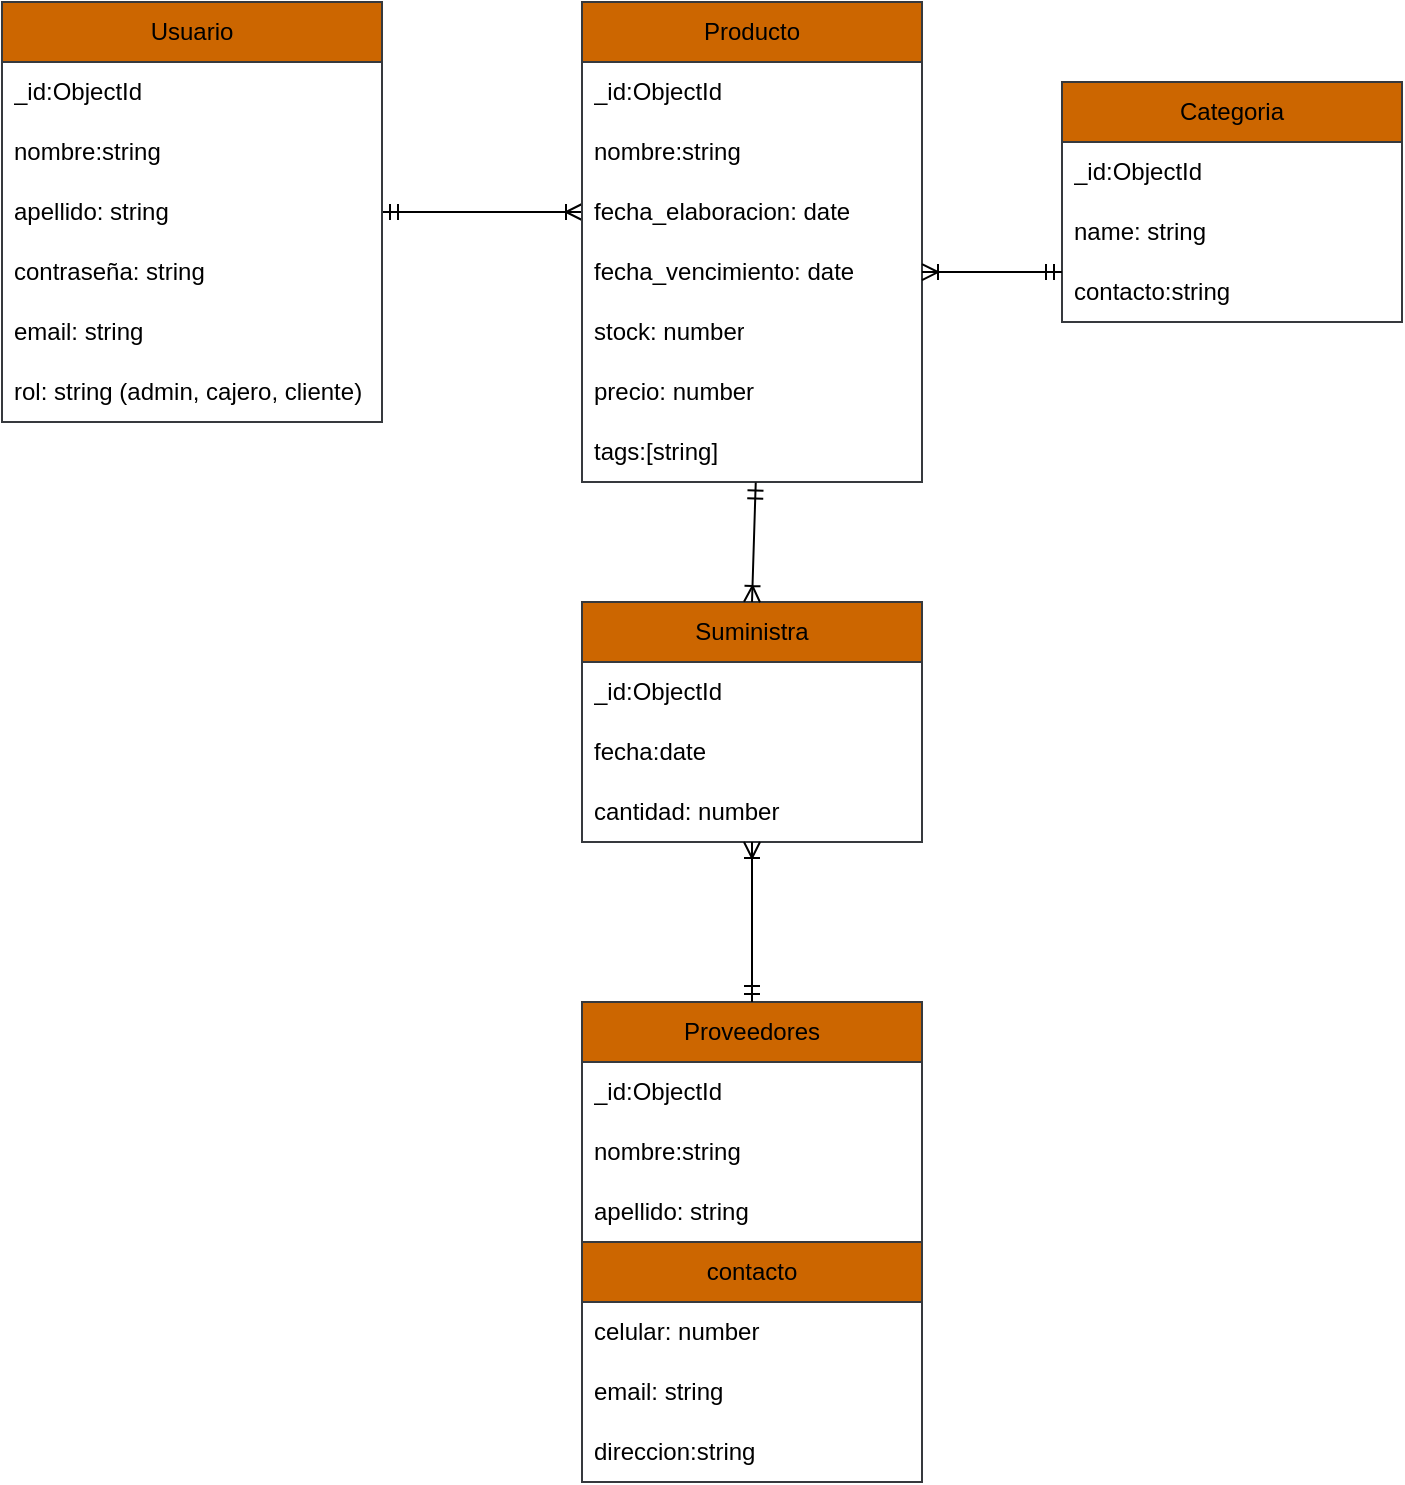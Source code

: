 <mxfile>
    <diagram name="Página-1" id="myOj7--uxku3YDa_1o3H">
        <mxGraphModel dx="886" dy="473" grid="1" gridSize="10" guides="1" tooltips="1" connect="1" arrows="1" fold="1" page="1" pageScale="1" pageWidth="1200" pageHeight="1600" math="0" shadow="0">
            <root>
                <mxCell id="0"/>
                <mxCell id="1" parent="0"/>
                <mxCell id="5eGcqjzckgf_CJeMLG9v-30" style="edgeStyle=orthogonalEdgeStyle;rounded=0;orthogonalLoop=1;jettySize=auto;html=1;entryX=0;entryY=0.5;entryDx=0;entryDy=0;endArrow=ERoneToMany;endFill=0;startArrow=ERmandOne;startFill=0;" parent="1" source="5eGcqjzckgf_CJeMLG9v-1" target="5eGcqjzckgf_CJeMLG9v-11" edge="1">
                    <mxGeometry relative="1" as="geometry"/>
                </mxCell>
                <mxCell id="5eGcqjzckgf_CJeMLG9v-1" value="Usuario" style="swimlane;fontStyle=0;childLayout=stackLayout;horizontal=1;startSize=30;horizontalStack=0;resizeParent=1;resizeParentMax=0;resizeLast=0;collapsible=1;marginBottom=0;whiteSpace=wrap;html=1;fillColor=#CC6600;strokeColor=#36393d;" parent="1" vertex="1">
                    <mxGeometry x="150" y="440" width="190" height="210" as="geometry"/>
                </mxCell>
                <mxCell id="5eGcqjzckgf_CJeMLG9v-2" value="_id:ObjectId" style="text;strokeColor=none;fillColor=none;align=left;verticalAlign=middle;spacingLeft=4;spacingRight=4;overflow=hidden;points=[[0,0.5],[1,0.5]];portConstraint=eastwest;rotatable=0;whiteSpace=wrap;html=1;" parent="5eGcqjzckgf_CJeMLG9v-1" vertex="1">
                    <mxGeometry y="30" width="190" height="30" as="geometry"/>
                </mxCell>
                <mxCell id="5eGcqjzckgf_CJeMLG9v-3" value="nombre:string" style="text;strokeColor=none;fillColor=none;align=left;verticalAlign=middle;spacingLeft=4;spacingRight=4;overflow=hidden;points=[[0,0.5],[1,0.5]];portConstraint=eastwest;rotatable=0;whiteSpace=wrap;html=1;" parent="5eGcqjzckgf_CJeMLG9v-1" vertex="1">
                    <mxGeometry y="60" width="190" height="30" as="geometry"/>
                </mxCell>
                <mxCell id="5eGcqjzckgf_CJeMLG9v-4" value="apellido: string" style="text;strokeColor=none;fillColor=none;align=left;verticalAlign=middle;spacingLeft=4;spacingRight=4;overflow=hidden;points=[[0,0.5],[1,0.5]];portConstraint=eastwest;rotatable=0;whiteSpace=wrap;html=1;" parent="5eGcqjzckgf_CJeMLG9v-1" vertex="1">
                    <mxGeometry y="90" width="190" height="30" as="geometry"/>
                </mxCell>
                <mxCell id="5eGcqjzckgf_CJeMLG9v-5" value="contraseña: string" style="text;strokeColor=none;fillColor=none;align=left;verticalAlign=middle;spacingLeft=4;spacingRight=4;overflow=hidden;points=[[0,0.5],[1,0.5]];portConstraint=eastwest;rotatable=0;whiteSpace=wrap;html=1;" parent="5eGcqjzckgf_CJeMLG9v-1" vertex="1">
                    <mxGeometry y="120" width="190" height="30" as="geometry"/>
                </mxCell>
                <mxCell id="5eGcqjzckgf_CJeMLG9v-6" value="email: string" style="text;strokeColor=none;fillColor=none;align=left;verticalAlign=middle;spacingLeft=4;spacingRight=4;overflow=hidden;points=[[0,0.5],[1,0.5]];portConstraint=eastwest;rotatable=0;whiteSpace=wrap;html=1;" parent="5eGcqjzckgf_CJeMLG9v-1" vertex="1">
                    <mxGeometry y="150" width="190" height="30" as="geometry"/>
                </mxCell>
                <mxCell id="5eGcqjzckgf_CJeMLG9v-7" value="rol: string (admin, cajero, cliente)" style="text;strokeColor=none;fillColor=none;align=left;verticalAlign=middle;spacingLeft=4;spacingRight=4;overflow=hidden;points=[[0,0.5],[1,0.5]];portConstraint=eastwest;rotatable=0;whiteSpace=wrap;html=1;" parent="5eGcqjzckgf_CJeMLG9v-1" vertex="1">
                    <mxGeometry y="180" width="190" height="30" as="geometry"/>
                </mxCell>
                <mxCell id="5eGcqjzckgf_CJeMLG9v-8" value="Producto" style="swimlane;fontStyle=0;childLayout=stackLayout;horizontal=1;startSize=30;horizontalStack=0;resizeParent=1;resizeParentMax=0;resizeLast=0;collapsible=1;marginBottom=0;whiteSpace=wrap;html=1;fillColor=#CC6600;strokeColor=#36393d;" parent="1" vertex="1">
                    <mxGeometry x="440" y="440" width="170" height="240" as="geometry"/>
                </mxCell>
                <mxCell id="5eGcqjzckgf_CJeMLG9v-9" value="_id:ObjectId" style="text;strokeColor=none;fillColor=none;align=left;verticalAlign=middle;spacingLeft=4;spacingRight=4;overflow=hidden;points=[[0,0.5],[1,0.5]];portConstraint=eastwest;rotatable=0;whiteSpace=wrap;html=1;" parent="5eGcqjzckgf_CJeMLG9v-8" vertex="1">
                    <mxGeometry y="30" width="170" height="30" as="geometry"/>
                </mxCell>
                <mxCell id="5eGcqjzckgf_CJeMLG9v-10" value="nombre:string" style="text;strokeColor=none;fillColor=none;align=left;verticalAlign=middle;spacingLeft=4;spacingRight=4;overflow=hidden;points=[[0,0.5],[1,0.5]];portConstraint=eastwest;rotatable=0;whiteSpace=wrap;html=1;" parent="5eGcqjzckgf_CJeMLG9v-8" vertex="1">
                    <mxGeometry y="60" width="170" height="30" as="geometry"/>
                </mxCell>
                <mxCell id="5eGcqjzckgf_CJeMLG9v-11" value="fecha_elaboracion: date" style="text;strokeColor=none;fillColor=none;align=left;verticalAlign=middle;spacingLeft=4;spacingRight=4;overflow=hidden;points=[[0,0.5],[1,0.5]];portConstraint=eastwest;rotatable=0;whiteSpace=wrap;html=1;" parent="5eGcqjzckgf_CJeMLG9v-8" vertex="1">
                    <mxGeometry y="90" width="170" height="30" as="geometry"/>
                </mxCell>
                <mxCell id="5eGcqjzckgf_CJeMLG9v-12" value="fecha_vencimiento: date" style="text;strokeColor=none;fillColor=none;align=left;verticalAlign=middle;spacingLeft=4;spacingRight=4;overflow=hidden;points=[[0,0.5],[1,0.5]];portConstraint=eastwest;rotatable=0;whiteSpace=wrap;html=1;" parent="5eGcqjzckgf_CJeMLG9v-8" vertex="1">
                    <mxGeometry y="120" width="170" height="30" as="geometry"/>
                </mxCell>
                <mxCell id="5eGcqjzckgf_CJeMLG9v-13" value="stock: number" style="text;strokeColor=none;fillColor=none;align=left;verticalAlign=middle;spacingLeft=4;spacingRight=4;overflow=hidden;points=[[0,0.5],[1,0.5]];portConstraint=eastwest;rotatable=0;whiteSpace=wrap;html=1;" parent="5eGcqjzckgf_CJeMLG9v-8" vertex="1">
                    <mxGeometry y="150" width="170" height="30" as="geometry"/>
                </mxCell>
                <mxCell id="5eGcqjzckgf_CJeMLG9v-14" value="precio: number" style="text;strokeColor=none;fillColor=none;align=left;verticalAlign=middle;spacingLeft=4;spacingRight=4;overflow=hidden;points=[[0,0.5],[1,0.5]];portConstraint=eastwest;rotatable=0;whiteSpace=wrap;html=1;" parent="5eGcqjzckgf_CJeMLG9v-8" vertex="1">
                    <mxGeometry y="180" width="170" height="30" as="geometry"/>
                </mxCell>
                <mxCell id="5eGcqjzckgf_CJeMLG9v-15" value="tags:[string]" style="text;strokeColor=none;fillColor=none;align=left;verticalAlign=middle;spacingLeft=4;spacingRight=4;overflow=hidden;points=[[0,0.5],[1,0.5]];portConstraint=eastwest;rotatable=0;whiteSpace=wrap;html=1;" parent="5eGcqjzckgf_CJeMLG9v-8" vertex="1">
                    <mxGeometry y="210" width="170" height="30" as="geometry"/>
                </mxCell>
                <mxCell id="5eGcqjzckgf_CJeMLG9v-16" value="Proveedores" style="swimlane;fontStyle=0;childLayout=stackLayout;horizontal=1;startSize=30;horizontalStack=0;resizeParent=1;resizeParentMax=0;resizeLast=0;collapsible=1;marginBottom=0;whiteSpace=wrap;html=1;fillColor=#CC6600;strokeColor=#36393d;" parent="1" vertex="1">
                    <mxGeometry x="440" y="940" width="170" height="240" as="geometry"/>
                </mxCell>
                <mxCell id="5eGcqjzckgf_CJeMLG9v-17" value="_id:ObjectId" style="text;strokeColor=none;fillColor=none;align=left;verticalAlign=middle;spacingLeft=4;spacingRight=4;overflow=hidden;points=[[0,0.5],[1,0.5]];portConstraint=eastwest;rotatable=0;whiteSpace=wrap;html=1;" parent="5eGcqjzckgf_CJeMLG9v-16" vertex="1">
                    <mxGeometry y="30" width="170" height="30" as="geometry"/>
                </mxCell>
                <mxCell id="5eGcqjzckgf_CJeMLG9v-18" value="nombre:string" style="text;strokeColor=none;fillColor=none;align=left;verticalAlign=middle;spacingLeft=4;spacingRight=4;overflow=hidden;points=[[0,0.5],[1,0.5]];portConstraint=eastwest;rotatable=0;whiteSpace=wrap;html=1;" parent="5eGcqjzckgf_CJeMLG9v-16" vertex="1">
                    <mxGeometry y="60" width="170" height="30" as="geometry"/>
                </mxCell>
                <mxCell id="5eGcqjzckgf_CJeMLG9v-19" value="apellido: string" style="text;strokeColor=none;fillColor=none;align=left;verticalAlign=middle;spacingLeft=4;spacingRight=4;overflow=hidden;points=[[0,0.5],[1,0.5]];portConstraint=eastwest;rotatable=0;whiteSpace=wrap;html=1;" parent="5eGcqjzckgf_CJeMLG9v-16" vertex="1">
                    <mxGeometry y="90" width="170" height="30" as="geometry"/>
                </mxCell>
                <mxCell id="5eGcqjzckgf_CJeMLG9v-20" value="contacto" style="swimlane;fontStyle=0;childLayout=stackLayout;horizontal=1;startSize=30;horizontalStack=0;resizeParent=1;resizeParentMax=0;resizeLast=0;collapsible=1;marginBottom=0;whiteSpace=wrap;html=1;fillColor=#CC6600;strokeColor=#36393d;" parent="5eGcqjzckgf_CJeMLG9v-16" vertex="1">
                    <mxGeometry y="120" width="170" height="120" as="geometry"/>
                </mxCell>
                <mxCell id="5eGcqjzckgf_CJeMLG9v-21" value="celular: number" style="text;strokeColor=none;fillColor=none;align=left;verticalAlign=middle;spacingLeft=4;spacingRight=4;overflow=hidden;points=[[0,0.5],[1,0.5]];portConstraint=eastwest;rotatable=0;whiteSpace=wrap;html=1;" parent="5eGcqjzckgf_CJeMLG9v-20" vertex="1">
                    <mxGeometry y="30" width="170" height="30" as="geometry"/>
                </mxCell>
                <mxCell id="5eGcqjzckgf_CJeMLG9v-22" value="email: string&amp;nbsp;" style="text;strokeColor=none;fillColor=none;align=left;verticalAlign=middle;spacingLeft=4;spacingRight=4;overflow=hidden;points=[[0,0.5],[1,0.5]];portConstraint=eastwest;rotatable=0;whiteSpace=wrap;html=1;" parent="5eGcqjzckgf_CJeMLG9v-20" vertex="1">
                    <mxGeometry y="60" width="170" height="30" as="geometry"/>
                </mxCell>
                <mxCell id="5eGcqjzckgf_CJeMLG9v-23" value="direccion:string" style="text;strokeColor=none;fillColor=none;align=left;verticalAlign=middle;spacingLeft=4;spacingRight=4;overflow=hidden;points=[[0,0.5],[1,0.5]];portConstraint=eastwest;rotatable=0;whiteSpace=wrap;html=1;" parent="5eGcqjzckgf_CJeMLG9v-20" vertex="1">
                    <mxGeometry y="90" width="170" height="30" as="geometry"/>
                </mxCell>
                <mxCell id="5eGcqjzckgf_CJeMLG9v-24" value="Categoria" style="swimlane;fontStyle=0;childLayout=stackLayout;horizontal=1;startSize=30;horizontalStack=0;resizeParent=1;resizeParentMax=0;resizeLast=0;collapsible=1;marginBottom=0;whiteSpace=wrap;html=1;fillColor=#CC6600;strokeColor=#36393d;" parent="1" vertex="1">
                    <mxGeometry x="680" y="480" width="170" height="120" as="geometry"/>
                </mxCell>
                <mxCell id="5eGcqjzckgf_CJeMLG9v-25" value="_id:ObjectId" style="text;strokeColor=none;fillColor=none;align=left;verticalAlign=middle;spacingLeft=4;spacingRight=4;overflow=hidden;points=[[0,0.5],[1,0.5]];portConstraint=eastwest;rotatable=0;whiteSpace=wrap;html=1;" parent="5eGcqjzckgf_CJeMLG9v-24" vertex="1">
                    <mxGeometry y="30" width="170" height="30" as="geometry"/>
                </mxCell>
                <mxCell id="5eGcqjzckgf_CJeMLG9v-26" value="name: string&amp;nbsp;" style="text;strokeColor=none;fillColor=none;align=left;verticalAlign=middle;spacingLeft=4;spacingRight=4;overflow=hidden;points=[[0,0.5],[1,0.5]];portConstraint=eastwest;rotatable=0;whiteSpace=wrap;html=1;" parent="5eGcqjzckgf_CJeMLG9v-24" vertex="1">
                    <mxGeometry y="60" width="170" height="30" as="geometry"/>
                </mxCell>
                <mxCell id="5eGcqjzckgf_CJeMLG9v-27" value="contacto:string" style="text;strokeColor=none;fillColor=none;align=left;verticalAlign=middle;spacingLeft=4;spacingRight=4;overflow=hidden;points=[[0,0.5],[1,0.5]];portConstraint=eastwest;rotatable=0;whiteSpace=wrap;html=1;" parent="5eGcqjzckgf_CJeMLG9v-24" vertex="1">
                    <mxGeometry y="90" width="170" height="30" as="geometry"/>
                </mxCell>
                <mxCell id="5eGcqjzckgf_CJeMLG9v-29" style="edgeStyle=orthogonalEdgeStyle;rounded=0;orthogonalLoop=1;jettySize=auto;html=1;entryX=0;entryY=0.167;entryDx=0;entryDy=0;entryPerimeter=0;endArrow=ERmandOne;endFill=0;startArrow=ERoneToMany;startFill=0;" parent="1" source="5eGcqjzckgf_CJeMLG9v-12" target="5eGcqjzckgf_CJeMLG9v-27" edge="1">
                    <mxGeometry relative="1" as="geometry"/>
                </mxCell>
                <mxCell id="9V3pfqEdL2suaRnKyKPb-1" value="Suministra" style="swimlane;fontStyle=0;childLayout=stackLayout;horizontal=1;startSize=30;horizontalStack=0;resizeParent=1;resizeParentMax=0;resizeLast=0;collapsible=1;marginBottom=0;whiteSpace=wrap;html=1;fillColor=#CC6600;strokeColor=#36393d;" parent="1" vertex="1">
                    <mxGeometry x="440" y="740" width="170" height="120" as="geometry"/>
                </mxCell>
                <mxCell id="9V3pfqEdL2suaRnKyKPb-2" value="_id:ObjectId" style="text;strokeColor=none;fillColor=none;align=left;verticalAlign=middle;spacingLeft=4;spacingRight=4;overflow=hidden;points=[[0,0.5],[1,0.5]];portConstraint=eastwest;rotatable=0;whiteSpace=wrap;html=1;" parent="9V3pfqEdL2suaRnKyKPb-1" vertex="1">
                    <mxGeometry y="30" width="170" height="30" as="geometry"/>
                </mxCell>
                <mxCell id="9V3pfqEdL2suaRnKyKPb-3" value="fecha:date" style="text;strokeColor=none;fillColor=none;align=left;verticalAlign=middle;spacingLeft=4;spacingRight=4;overflow=hidden;points=[[0,0.5],[1,0.5]];portConstraint=eastwest;rotatable=0;whiteSpace=wrap;html=1;" parent="9V3pfqEdL2suaRnKyKPb-1" vertex="1">
                    <mxGeometry y="60" width="170" height="30" as="geometry"/>
                </mxCell>
                <mxCell id="9V3pfqEdL2suaRnKyKPb-4" value="cantidad: number" style="text;strokeColor=none;fillColor=none;align=left;verticalAlign=middle;spacingLeft=4;spacingRight=4;overflow=hidden;points=[[0,0.5],[1,0.5]];portConstraint=eastwest;rotatable=0;whiteSpace=wrap;html=1;" parent="9V3pfqEdL2suaRnKyKPb-1" vertex="1">
                    <mxGeometry y="90" width="170" height="30" as="geometry"/>
                </mxCell>
                <mxCell id="9V3pfqEdL2suaRnKyKPb-8" value="" style="endArrow=ERmandOne;html=1;rounded=0;entryX=0.511;entryY=1.007;entryDx=0;entryDy=0;entryPerimeter=0;exitX=0.5;exitY=0;exitDx=0;exitDy=0;startArrow=ERoneToMany;startFill=0;endFill=0;" parent="1" source="9V3pfqEdL2suaRnKyKPb-1" target="5eGcqjzckgf_CJeMLG9v-15" edge="1">
                    <mxGeometry relative="1" as="geometry">
                        <mxPoint x="240" y="750" as="sourcePoint"/>
                        <mxPoint x="400" y="750" as="targetPoint"/>
                    </mxGeometry>
                </mxCell>
                <mxCell id="9V3pfqEdL2suaRnKyKPb-16" value="" style="endArrow=ERmandOne;html=1;rounded=0;entryX=0.5;entryY=0;entryDx=0;entryDy=0;startArrow=ERoneToMany;startFill=0;endFill=0;" parent="1" target="5eGcqjzckgf_CJeMLG9v-16" edge="1">
                    <mxGeometry relative="1" as="geometry">
                        <mxPoint x="525" y="860" as="sourcePoint"/>
                        <mxPoint x="692" y="840" as="targetPoint"/>
                    </mxGeometry>
                </mxCell>
            </root>
        </mxGraphModel>
    </diagram>
</mxfile>
